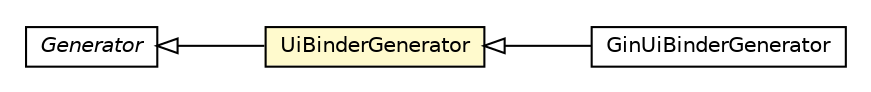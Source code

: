 #!/usr/local/bin/dot
#
# Class diagram 
# Generated by UMLGraph version R5_6-24-gf6e263 (http://www.umlgraph.org/)
#

digraph G {
	edge [fontname="Helvetica",fontsize=10,labelfontname="Helvetica",labelfontsize=10];
	node [fontname="Helvetica",fontsize=10,shape=plaintext];
	nodesep=0.25;
	ranksep=0.5;
	rankdir=LR;
	// com.google.gwt.uibinder.rebind.UiBinderGenerator
	c386917 [label=<<table title="com.google.gwt.uibinder.rebind.UiBinderGenerator" border="0" cellborder="1" cellspacing="0" cellpadding="2" port="p" bgcolor="lemonChiffon" href="./UiBinderGenerator.html">
		<tr><td><table border="0" cellspacing="0" cellpadding="1">
<tr><td align="center" balign="center"> UiBinderGenerator </td></tr>
		</table></td></tr>
		</table>>, URL="./UiBinderGenerator.html", fontname="Helvetica", fontcolor="black", fontsize=10.0];
	// com.google.gwt.uibinder.rebind.GinUiBinderGenerator
	c386918 [label=<<table title="com.google.gwt.uibinder.rebind.GinUiBinderGenerator" border="0" cellborder="1" cellspacing="0" cellpadding="2" port="p" href="./GinUiBinderGenerator.html">
		<tr><td><table border="0" cellspacing="0" cellpadding="1">
<tr><td align="center" balign="center"> GinUiBinderGenerator </td></tr>
		</table></td></tr>
		</table>>, URL="./GinUiBinderGenerator.html", fontname="Helvetica", fontcolor="black", fontsize=10.0];
	//com.google.gwt.uibinder.rebind.UiBinderGenerator extends com.google.gwt.core.ext.Generator
	c387424:p -> c386917:p [dir=back,arrowtail=empty];
	//com.google.gwt.uibinder.rebind.GinUiBinderGenerator extends com.google.gwt.uibinder.rebind.UiBinderGenerator
	c386917:p -> c386918:p [dir=back,arrowtail=empty];
	// com.google.gwt.core.ext.Generator
	c387424 [label=<<table title="com.google.gwt.core.ext.Generator" border="0" cellborder="1" cellspacing="0" cellpadding="2" port="p" href="http://google-web-toolkit.googlecode.com/svn/javadoc/latest/com/google/gwt/core/ext/Generator.html">
		<tr><td><table border="0" cellspacing="0" cellpadding="1">
<tr><td align="center" balign="center"><font face="Helvetica-Oblique"> Generator </font></td></tr>
		</table></td></tr>
		</table>>, URL="http://google-web-toolkit.googlecode.com/svn/javadoc/latest/com/google/gwt/core/ext/Generator.html", fontname="Helvetica", fontcolor="black", fontsize=10.0];
}

